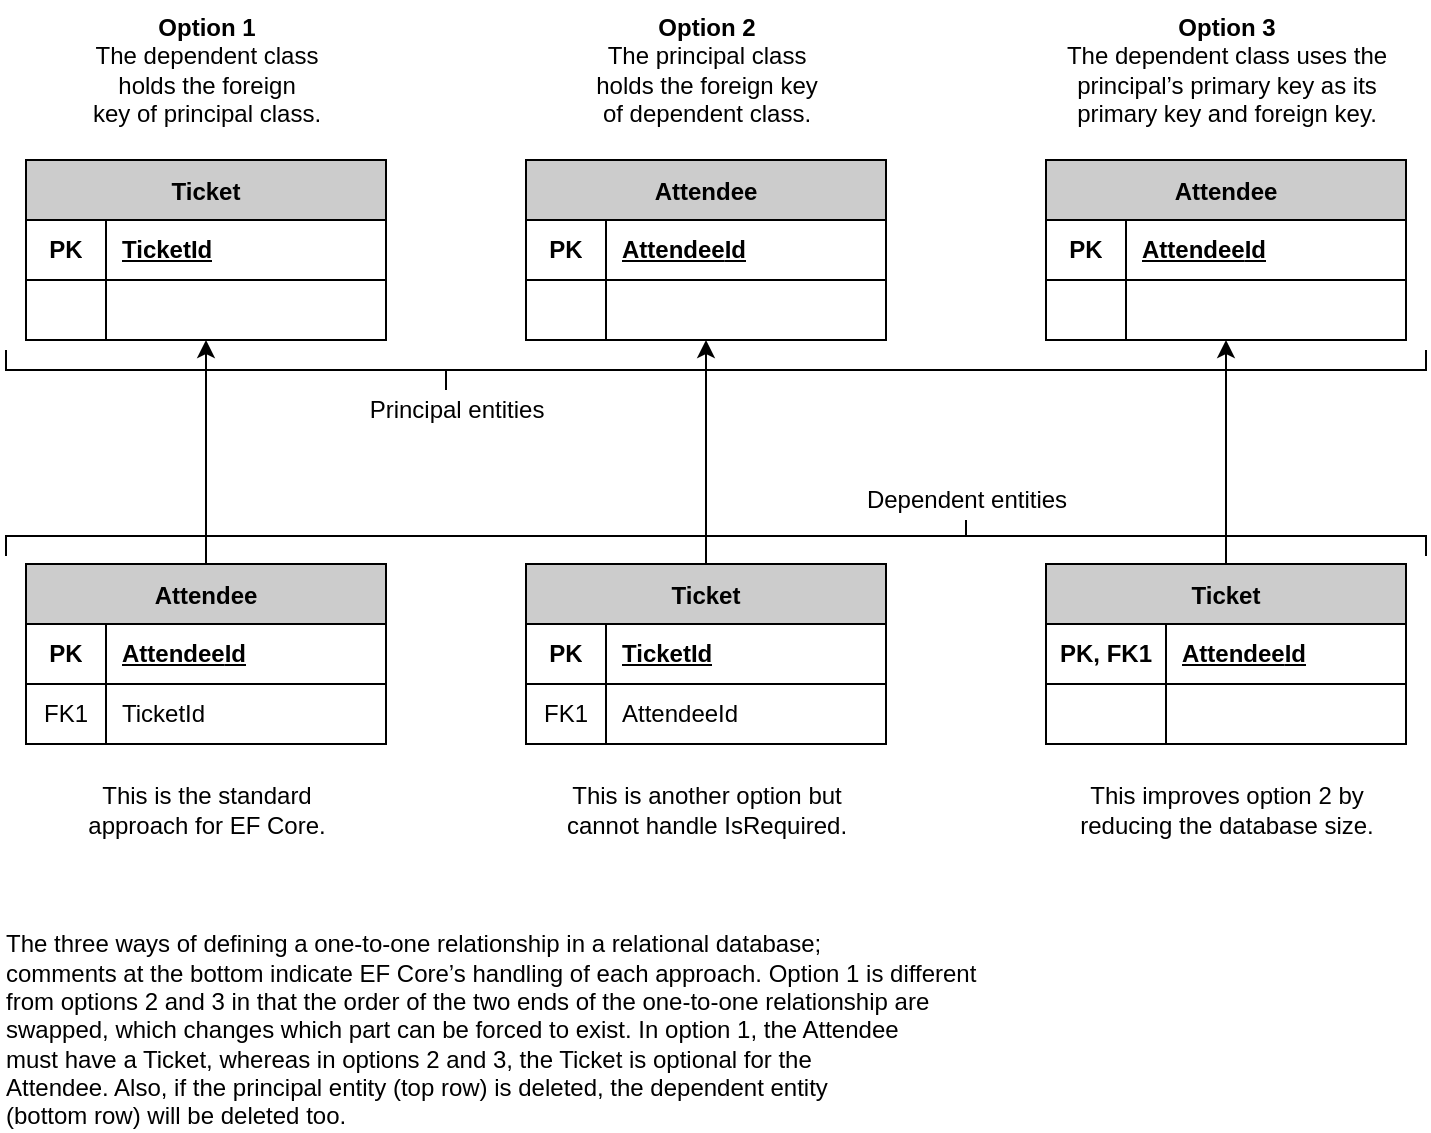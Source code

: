 <mxfile version="20.7.4" type="device"><diagram id="ahAyE9eUKxN_0jiChCt0" name="Sayfa -1"><mxGraphModel dx="3320" dy="1690" grid="1" gridSize="10" guides="1" tooltips="1" connect="1" arrows="1" fold="1" page="1" pageScale="1" pageWidth="827" pageHeight="1169" math="0" shadow="0"><root><mxCell id="0"/><mxCell id="1" parent="0"/><mxCell id="9-SXp93QuLBtjhOWdjJd-34" value="&lt;b&gt;Option 1&lt;/b&gt;&lt;br&gt;The dependent class&lt;br&gt;holds the foreign&lt;br&gt;key of principal class." style="text;html=1;align=center;verticalAlign=middle;resizable=0;points=[];autosize=1;strokeColor=none;fillColor=none;" parent="1" vertex="1"><mxGeometry x="50" y="56" width="140" height="70" as="geometry"/></mxCell><mxCell id="9-SXp93QuLBtjhOWdjJd-35" value="&lt;b&gt;Option 2&lt;/b&gt;&lt;br&gt;The principal class&lt;br&gt;holds the foreign key&lt;br&gt;of dependent class." style="text;html=1;align=center;verticalAlign=middle;resizable=0;points=[];autosize=1;strokeColor=none;fillColor=none;" parent="1" vertex="1"><mxGeometry x="305" y="56" width="130" height="70" as="geometry"/></mxCell><mxCell id="9-SXp93QuLBtjhOWdjJd-36" value="&lt;b&gt;Option 3&lt;/b&gt;&lt;br&gt;The dependent class uses the&lt;br&gt;principal’s primary key as its&lt;br&gt;primary key and foreign key." style="text;html=1;align=center;verticalAlign=middle;resizable=0;points=[];autosize=1;strokeColor=none;fillColor=none;" parent="1" vertex="1"><mxGeometry x="540" y="56" width="180" height="70" as="geometry"/></mxCell><mxCell id="pKT9n7SHXGeJ-BD1lXIy-1" value="Ticket" style="shape=table;startSize=30;container=1;collapsible=0;childLayout=tableLayout;fixedRows=1;rowLines=0;fontStyle=1;fillColor=#CCCCCC;" parent="1" vertex="1"><mxGeometry x="30" y="136" width="180" height="90" as="geometry"/></mxCell><mxCell id="pKT9n7SHXGeJ-BD1lXIy-2" value="" style="shape=tableRow;horizontal=0;startSize=0;swimlaneHead=0;swimlaneBody=0;top=0;left=0;bottom=0;right=0;collapsible=0;dropTarget=0;fillColor=none;points=[[0,0.5],[1,0.5]];portConstraint=eastwest;" parent="pKT9n7SHXGeJ-BD1lXIy-1" vertex="1"><mxGeometry y="30" width="180" height="30" as="geometry"/></mxCell><mxCell id="pKT9n7SHXGeJ-BD1lXIy-3" value="PK" style="shape=partialRectangle;html=1;whiteSpace=wrap;connectable=0;fillColor=none;top=0;left=0;bottom=1;right=0;overflow=hidden;pointerEvents=1;strokeColor=default;fontStyle=1" parent="pKT9n7SHXGeJ-BD1lXIy-2" vertex="1"><mxGeometry width="40" height="30" as="geometry"><mxRectangle width="40" height="30" as="alternateBounds"/></mxGeometry></mxCell><mxCell id="pKT9n7SHXGeJ-BD1lXIy-4" value="TicketId" style="shape=partialRectangle;connectable=0;fillColor=none;top=0;left=0;bottom=1;right=0;align=left;spacingLeft=6;overflow=hidden;strokeColor=default;perimeterSpacing=0;shadow=0;labelBorderColor=none;whiteSpace=wrap;html=1;labelBackgroundColor=none;fontStyle=5" parent="pKT9n7SHXGeJ-BD1lXIy-2" vertex="1"><mxGeometry x="40" width="140" height="30" as="geometry"><mxRectangle width="140" height="30" as="alternateBounds"/></mxGeometry></mxCell><mxCell id="pKT9n7SHXGeJ-BD1lXIy-5" style="shape=tableRow;horizontal=0;startSize=0;swimlaneHead=0;swimlaneBody=0;top=0;left=0;bottom=0;right=0;collapsible=0;dropTarget=0;fillColor=none;points=[[0,0.5],[1,0.5]];portConstraint=eastwest;" parent="pKT9n7SHXGeJ-BD1lXIy-1" vertex="1"><mxGeometry y="60" width="180" height="30" as="geometry"/></mxCell><mxCell id="pKT9n7SHXGeJ-BD1lXIy-6" style="shape=partialRectangle;html=1;whiteSpace=wrap;connectable=0;fillColor=none;top=0;left=0;bottom=0;right=0;overflow=hidden;" parent="pKT9n7SHXGeJ-BD1lXIy-5" vertex="1"><mxGeometry width="40" height="30" as="geometry"><mxRectangle width="40" height="30" as="alternateBounds"/></mxGeometry></mxCell><mxCell id="pKT9n7SHXGeJ-BD1lXIy-7" value="" style="shape=partialRectangle;html=1;whiteSpace=wrap;connectable=0;fillColor=none;top=0;left=0;bottom=0;right=0;align=left;spacingLeft=6;overflow=hidden;" parent="pKT9n7SHXGeJ-BD1lXIy-5" vertex="1"><mxGeometry x="40" width="140" height="30" as="geometry"><mxRectangle width="140" height="30" as="alternateBounds"/></mxGeometry></mxCell><mxCell id="pKT9n7SHXGeJ-BD1lXIy-14" value="Attendee" style="shape=table;startSize=30;container=1;collapsible=0;childLayout=tableLayout;fixedRows=1;rowLines=0;fontStyle=1;fillColor=#CCCCCC;" parent="1" vertex="1"><mxGeometry x="280" y="136" width="180" height="90" as="geometry"/></mxCell><mxCell id="pKT9n7SHXGeJ-BD1lXIy-15" value="" style="shape=tableRow;horizontal=0;startSize=0;swimlaneHead=0;swimlaneBody=0;top=0;left=0;bottom=0;right=0;collapsible=0;dropTarget=0;fillColor=none;points=[[0,0.5],[1,0.5]];portConstraint=eastwest;" parent="pKT9n7SHXGeJ-BD1lXIy-14" vertex="1"><mxGeometry y="30" width="180" height="30" as="geometry"/></mxCell><mxCell id="pKT9n7SHXGeJ-BD1lXIy-16" value="PK" style="shape=partialRectangle;html=1;whiteSpace=wrap;connectable=0;fillColor=none;top=0;left=0;bottom=1;right=0;overflow=hidden;pointerEvents=1;strokeColor=default;fontStyle=1" parent="pKT9n7SHXGeJ-BD1lXIy-15" vertex="1"><mxGeometry width="40" height="30" as="geometry"><mxRectangle width="40" height="30" as="alternateBounds"/></mxGeometry></mxCell><mxCell id="pKT9n7SHXGeJ-BD1lXIy-17" value="&lt;span style=&quot;text-align: center;&quot;&gt;Attendee&lt;/span&gt;Id" style="shape=partialRectangle;connectable=0;fillColor=none;top=0;left=0;bottom=1;right=0;align=left;spacingLeft=6;overflow=hidden;strokeColor=default;perimeterSpacing=0;shadow=0;labelBorderColor=none;whiteSpace=wrap;html=1;labelBackgroundColor=none;fontStyle=5" parent="pKT9n7SHXGeJ-BD1lXIy-15" vertex="1"><mxGeometry x="40" width="140" height="30" as="geometry"><mxRectangle width="140" height="30" as="alternateBounds"/></mxGeometry></mxCell><mxCell id="pKT9n7SHXGeJ-BD1lXIy-18" style="shape=tableRow;horizontal=0;startSize=0;swimlaneHead=0;swimlaneBody=0;top=0;left=0;bottom=0;right=0;collapsible=0;dropTarget=0;fillColor=none;points=[[0,0.5],[1,0.5]];portConstraint=eastwest;" parent="pKT9n7SHXGeJ-BD1lXIy-14" vertex="1"><mxGeometry y="60" width="180" height="30" as="geometry"/></mxCell><mxCell id="pKT9n7SHXGeJ-BD1lXIy-19" style="shape=partialRectangle;html=1;whiteSpace=wrap;connectable=0;fillColor=none;top=0;left=0;bottom=0;right=0;overflow=hidden;" parent="pKT9n7SHXGeJ-BD1lXIy-18" vertex="1"><mxGeometry width="40" height="30" as="geometry"><mxRectangle width="40" height="30" as="alternateBounds"/></mxGeometry></mxCell><mxCell id="pKT9n7SHXGeJ-BD1lXIy-20" value="" style="shape=partialRectangle;html=1;whiteSpace=wrap;connectable=0;fillColor=none;top=0;left=0;bottom=0;right=0;align=left;spacingLeft=6;overflow=hidden;" parent="pKT9n7SHXGeJ-BD1lXIy-18" vertex="1"><mxGeometry x="40" width="140" height="30" as="geometry"><mxRectangle width="140" height="30" as="alternateBounds"/></mxGeometry></mxCell><mxCell id="pKT9n7SHXGeJ-BD1lXIy-21" value="Attendee" style="shape=table;startSize=30;container=1;collapsible=0;childLayout=tableLayout;fixedRows=1;rowLines=0;fontStyle=1;fillColor=#CCCCCC;" parent="1" vertex="1"><mxGeometry x="540" y="136" width="180" height="90" as="geometry"/></mxCell><mxCell id="pKT9n7SHXGeJ-BD1lXIy-22" value="" style="shape=tableRow;horizontal=0;startSize=0;swimlaneHead=0;swimlaneBody=0;top=0;left=0;bottom=0;right=0;collapsible=0;dropTarget=0;fillColor=none;points=[[0,0.5],[1,0.5]];portConstraint=eastwest;" parent="pKT9n7SHXGeJ-BD1lXIy-21" vertex="1"><mxGeometry y="30" width="180" height="30" as="geometry"/></mxCell><mxCell id="pKT9n7SHXGeJ-BD1lXIy-23" value="PK" style="shape=partialRectangle;html=1;whiteSpace=wrap;connectable=0;fillColor=none;top=0;left=0;bottom=1;right=0;overflow=hidden;pointerEvents=1;strokeColor=default;fontStyle=1" parent="pKT9n7SHXGeJ-BD1lXIy-22" vertex="1"><mxGeometry width="40" height="30" as="geometry"><mxRectangle width="40" height="30" as="alternateBounds"/></mxGeometry></mxCell><mxCell id="pKT9n7SHXGeJ-BD1lXIy-24" value="&lt;span style=&quot;text-align: center;&quot;&gt;Attendee&lt;/span&gt;Id" style="shape=partialRectangle;connectable=0;fillColor=none;top=0;left=0;bottom=1;right=0;align=left;spacingLeft=6;overflow=hidden;strokeColor=default;perimeterSpacing=0;shadow=0;labelBorderColor=none;whiteSpace=wrap;html=1;labelBackgroundColor=none;fontStyle=5" parent="pKT9n7SHXGeJ-BD1lXIy-22" vertex="1"><mxGeometry x="40" width="140" height="30" as="geometry"><mxRectangle width="140" height="30" as="alternateBounds"/></mxGeometry></mxCell><mxCell id="pKT9n7SHXGeJ-BD1lXIy-25" style="shape=tableRow;horizontal=0;startSize=0;swimlaneHead=0;swimlaneBody=0;top=0;left=0;bottom=0;right=0;collapsible=0;dropTarget=0;fillColor=none;points=[[0,0.5],[1,0.5]];portConstraint=eastwest;" parent="pKT9n7SHXGeJ-BD1lXIy-21" vertex="1"><mxGeometry y="60" width="180" height="30" as="geometry"/></mxCell><mxCell id="pKT9n7SHXGeJ-BD1lXIy-26" style="shape=partialRectangle;html=1;whiteSpace=wrap;connectable=0;fillColor=none;top=0;left=0;bottom=0;right=0;overflow=hidden;" parent="pKT9n7SHXGeJ-BD1lXIy-25" vertex="1"><mxGeometry width="40" height="30" as="geometry"><mxRectangle width="40" height="30" as="alternateBounds"/></mxGeometry></mxCell><mxCell id="pKT9n7SHXGeJ-BD1lXIy-27" value="" style="shape=partialRectangle;html=1;whiteSpace=wrap;connectable=0;fillColor=none;top=0;left=0;bottom=0;right=0;align=left;spacingLeft=6;overflow=hidden;" parent="pKT9n7SHXGeJ-BD1lXIy-25" vertex="1"><mxGeometry x="40" width="140" height="30" as="geometry"><mxRectangle width="140" height="30" as="alternateBounds"/></mxGeometry></mxCell><mxCell id="pKT9n7SHXGeJ-BD1lXIy-35" value="Attendee" style="shape=table;startSize=30;container=1;collapsible=0;childLayout=tableLayout;fixedRows=1;rowLines=0;fontStyle=1;fillColor=#CCCCCC;" parent="1" vertex="1"><mxGeometry x="30" y="338" width="180" height="90" as="geometry"/></mxCell><mxCell id="pKT9n7SHXGeJ-BD1lXIy-36" value="" style="shape=tableRow;horizontal=0;startSize=0;swimlaneHead=0;swimlaneBody=0;top=0;left=0;bottom=0;right=0;collapsible=0;dropTarget=0;fillColor=none;points=[[0,0.5],[1,0.5]];portConstraint=eastwest;" parent="pKT9n7SHXGeJ-BD1lXIy-35" vertex="1"><mxGeometry y="30" width="180" height="30" as="geometry"/></mxCell><mxCell id="pKT9n7SHXGeJ-BD1lXIy-37" value="PK" style="shape=partialRectangle;html=1;whiteSpace=wrap;connectable=0;fillColor=none;top=0;left=0;bottom=1;right=0;overflow=hidden;pointerEvents=1;strokeColor=default;fontStyle=1" parent="pKT9n7SHXGeJ-BD1lXIy-36" vertex="1"><mxGeometry width="40" height="30" as="geometry"><mxRectangle width="40" height="30" as="alternateBounds"/></mxGeometry></mxCell><mxCell id="pKT9n7SHXGeJ-BD1lXIy-38" value="&lt;span style=&quot;text-align: center;&quot;&gt;Attendee&lt;/span&gt;Id" style="shape=partialRectangle;connectable=0;fillColor=none;top=0;left=0;bottom=1;right=0;align=left;spacingLeft=6;overflow=hidden;strokeColor=default;perimeterSpacing=0;shadow=0;labelBorderColor=none;whiteSpace=wrap;html=1;labelBackgroundColor=none;fontStyle=5" parent="pKT9n7SHXGeJ-BD1lXIy-36" vertex="1"><mxGeometry x="40" width="140" height="30" as="geometry"><mxRectangle width="140" height="30" as="alternateBounds"/></mxGeometry></mxCell><mxCell id="pKT9n7SHXGeJ-BD1lXIy-39" style="shape=tableRow;horizontal=0;startSize=0;swimlaneHead=0;swimlaneBody=0;top=0;left=0;bottom=0;right=0;collapsible=0;dropTarget=0;fillColor=none;points=[[0,0.5],[1,0.5]];portConstraint=eastwest;" parent="pKT9n7SHXGeJ-BD1lXIy-35" vertex="1"><mxGeometry y="60" width="180" height="30" as="geometry"/></mxCell><mxCell id="pKT9n7SHXGeJ-BD1lXIy-40" value="FK1" style="shape=partialRectangle;html=1;whiteSpace=wrap;connectable=0;fillColor=none;top=0;left=0;bottom=0;right=0;overflow=hidden;" parent="pKT9n7SHXGeJ-BD1lXIy-39" vertex="1"><mxGeometry width="40" height="30" as="geometry"><mxRectangle width="40" height="30" as="alternateBounds"/></mxGeometry></mxCell><mxCell id="pKT9n7SHXGeJ-BD1lXIy-41" value="TicketId" style="shape=partialRectangle;html=1;whiteSpace=wrap;connectable=0;fillColor=none;top=0;left=0;bottom=0;right=0;align=left;spacingLeft=6;overflow=hidden;" parent="pKT9n7SHXGeJ-BD1lXIy-39" vertex="1"><mxGeometry x="40" width="140" height="30" as="geometry"><mxRectangle width="140" height="30" as="alternateBounds"/></mxGeometry></mxCell><mxCell id="pKT9n7SHXGeJ-BD1lXIy-42" value="Ticket" style="shape=table;startSize=30;container=1;collapsible=0;childLayout=tableLayout;fixedRows=1;rowLines=0;fontStyle=1;fillColor=#CCCCCC;" parent="1" vertex="1"><mxGeometry x="280" y="338" width="180" height="90" as="geometry"/></mxCell><mxCell id="pKT9n7SHXGeJ-BD1lXIy-43" value="" style="shape=tableRow;horizontal=0;startSize=0;swimlaneHead=0;swimlaneBody=0;top=0;left=0;bottom=0;right=0;collapsible=0;dropTarget=0;fillColor=none;points=[[0,0.5],[1,0.5]];portConstraint=eastwest;" parent="pKT9n7SHXGeJ-BD1lXIy-42" vertex="1"><mxGeometry y="30" width="180" height="30" as="geometry"/></mxCell><mxCell id="pKT9n7SHXGeJ-BD1lXIy-44" value="PK" style="shape=partialRectangle;html=1;whiteSpace=wrap;connectable=0;fillColor=none;top=0;left=0;bottom=1;right=0;overflow=hidden;pointerEvents=1;strokeColor=default;fontStyle=1" parent="pKT9n7SHXGeJ-BD1lXIy-43" vertex="1"><mxGeometry width="40" height="30" as="geometry"><mxRectangle width="40" height="30" as="alternateBounds"/></mxGeometry></mxCell><mxCell id="pKT9n7SHXGeJ-BD1lXIy-45" value="TicketId" style="shape=partialRectangle;connectable=0;fillColor=none;top=0;left=0;bottom=1;right=0;align=left;spacingLeft=6;overflow=hidden;strokeColor=default;perimeterSpacing=0;shadow=0;labelBorderColor=none;whiteSpace=wrap;html=1;labelBackgroundColor=none;fontStyle=5" parent="pKT9n7SHXGeJ-BD1lXIy-43" vertex="1"><mxGeometry x="40" width="140" height="30" as="geometry"><mxRectangle width="140" height="30" as="alternateBounds"/></mxGeometry></mxCell><mxCell id="pKT9n7SHXGeJ-BD1lXIy-46" style="shape=tableRow;horizontal=0;startSize=0;swimlaneHead=0;swimlaneBody=0;top=0;left=0;bottom=0;right=0;collapsible=0;dropTarget=0;fillColor=none;points=[[0,0.5],[1,0.5]];portConstraint=eastwest;" parent="pKT9n7SHXGeJ-BD1lXIy-42" vertex="1"><mxGeometry y="60" width="180" height="30" as="geometry"/></mxCell><mxCell id="pKT9n7SHXGeJ-BD1lXIy-47" value="FK1" style="shape=partialRectangle;html=1;whiteSpace=wrap;connectable=0;fillColor=none;top=0;left=0;bottom=0;right=0;overflow=hidden;" parent="pKT9n7SHXGeJ-BD1lXIy-46" vertex="1"><mxGeometry width="40" height="30" as="geometry"><mxRectangle width="40" height="30" as="alternateBounds"/></mxGeometry></mxCell><mxCell id="pKT9n7SHXGeJ-BD1lXIy-48" value="AttendeeId" style="shape=partialRectangle;html=1;whiteSpace=wrap;connectable=0;fillColor=none;top=0;left=0;bottom=0;right=0;align=left;spacingLeft=6;overflow=hidden;" parent="pKT9n7SHXGeJ-BD1lXIy-46" vertex="1"><mxGeometry x="40" width="140" height="30" as="geometry"><mxRectangle width="140" height="30" as="alternateBounds"/></mxGeometry></mxCell><mxCell id="pKT9n7SHXGeJ-BD1lXIy-49" value="Ticket" style="shape=table;startSize=30;container=1;collapsible=0;childLayout=tableLayout;fixedRows=1;rowLines=0;fontStyle=1;fillColor=#CCCCCC;" parent="1" vertex="1"><mxGeometry x="540" y="338" width="180" height="90" as="geometry"/></mxCell><mxCell id="pKT9n7SHXGeJ-BD1lXIy-50" value="" style="shape=tableRow;horizontal=0;startSize=0;swimlaneHead=0;swimlaneBody=0;top=0;left=0;bottom=0;right=0;collapsible=0;dropTarget=0;fillColor=none;points=[[0,0.5],[1,0.5]];portConstraint=eastwest;" parent="pKT9n7SHXGeJ-BD1lXIy-49" vertex="1"><mxGeometry y="30" width="180" height="30" as="geometry"/></mxCell><mxCell id="pKT9n7SHXGeJ-BD1lXIy-51" value="PK, FK1" style="shape=partialRectangle;html=1;whiteSpace=wrap;connectable=0;fillColor=none;top=0;left=0;bottom=1;right=0;overflow=hidden;pointerEvents=1;strokeColor=default;fontStyle=1" parent="pKT9n7SHXGeJ-BD1lXIy-50" vertex="1"><mxGeometry width="60" height="30" as="geometry"><mxRectangle width="60" height="30" as="alternateBounds"/></mxGeometry></mxCell><mxCell id="pKT9n7SHXGeJ-BD1lXIy-52" value="&lt;span style=&quot;text-align: center;&quot;&gt;Attendee&lt;/span&gt;Id" style="shape=partialRectangle;connectable=0;fillColor=none;top=0;left=0;bottom=1;right=0;align=left;spacingLeft=6;overflow=hidden;strokeColor=default;perimeterSpacing=0;shadow=0;labelBorderColor=none;whiteSpace=wrap;html=1;labelBackgroundColor=none;fontStyle=5" parent="pKT9n7SHXGeJ-BD1lXIy-50" vertex="1"><mxGeometry x="60" width="120" height="30" as="geometry"><mxRectangle width="120" height="30" as="alternateBounds"/></mxGeometry></mxCell><mxCell id="pKT9n7SHXGeJ-BD1lXIy-53" style="shape=tableRow;horizontal=0;startSize=0;swimlaneHead=0;swimlaneBody=0;top=0;left=0;bottom=0;right=0;collapsible=0;dropTarget=0;fillColor=none;points=[[0,0.5],[1,0.5]];portConstraint=eastwest;" parent="pKT9n7SHXGeJ-BD1lXIy-49" vertex="1"><mxGeometry y="60" width="180" height="30" as="geometry"/></mxCell><mxCell id="pKT9n7SHXGeJ-BD1lXIy-54" value="" style="shape=partialRectangle;html=1;whiteSpace=wrap;connectable=0;fillColor=none;top=0;left=0;bottom=0;right=0;overflow=hidden;" parent="pKT9n7SHXGeJ-BD1lXIy-53" vertex="1"><mxGeometry width="60" height="30" as="geometry"><mxRectangle width="60" height="30" as="alternateBounds"/></mxGeometry></mxCell><mxCell id="pKT9n7SHXGeJ-BD1lXIy-55" value="" style="shape=partialRectangle;html=1;whiteSpace=wrap;connectable=0;fillColor=none;top=0;left=0;bottom=0;right=0;align=left;spacingLeft=6;overflow=hidden;" parent="pKT9n7SHXGeJ-BD1lXIy-53" vertex="1"><mxGeometry x="60" width="120" height="30" as="geometry"><mxRectangle width="120" height="30" as="alternateBounds"/></mxGeometry></mxCell><mxCell id="pKT9n7SHXGeJ-BD1lXIy-56" value="" style="endArrow=classic;html=1;rounded=0;" parent="1" source="pKT9n7SHXGeJ-BD1lXIy-35" target="pKT9n7SHXGeJ-BD1lXIy-1" edge="1"><mxGeometry width="50" height="50" relative="1" as="geometry"><mxPoint x="160" y="346" as="sourcePoint"/><mxPoint x="210" y="296" as="targetPoint"/></mxGeometry></mxCell><mxCell id="pKT9n7SHXGeJ-BD1lXIy-57" value="" style="endArrow=classic;html=1;rounded=0;" parent="1" source="pKT9n7SHXGeJ-BD1lXIy-42" target="pKT9n7SHXGeJ-BD1lXIy-14" edge="1"><mxGeometry width="50" height="50" relative="1" as="geometry"><mxPoint x="130" y="348" as="sourcePoint"/><mxPoint x="130" y="236" as="targetPoint"/></mxGeometry></mxCell><mxCell id="pKT9n7SHXGeJ-BD1lXIy-58" value="" style="endArrow=classic;html=1;rounded=0;" parent="1" source="pKT9n7SHXGeJ-BD1lXIy-49" target="pKT9n7SHXGeJ-BD1lXIy-21" edge="1"><mxGeometry width="50" height="50" relative="1" as="geometry"><mxPoint x="380" y="348" as="sourcePoint"/><mxPoint x="380" y="236" as="targetPoint"/></mxGeometry></mxCell><mxCell id="pKT9n7SHXGeJ-BD1lXIy-59" value="" style="endArrow=none;html=1;rounded=0;" parent="1" edge="1"><mxGeometry width="50" height="50" relative="1" as="geometry"><mxPoint x="20" y="231" as="sourcePoint"/><mxPoint x="730" y="231" as="targetPoint"/><Array as="points"><mxPoint x="20" y="241"/><mxPoint x="730" y="241"/></Array></mxGeometry></mxCell><mxCell id="pKT9n7SHXGeJ-BD1lXIy-60" value="" style="endArrow=none;html=1;rounded=0;" parent="1" edge="1"><mxGeometry width="50" height="50" relative="1" as="geometry"><mxPoint x="240" y="251" as="sourcePoint"/><mxPoint x="240" y="241" as="targetPoint"/></mxGeometry></mxCell><mxCell id="pKT9n7SHXGeJ-BD1lXIy-61" value="Principal entities" style="text;html=1;align=center;verticalAlign=middle;resizable=0;points=[];autosize=1;strokeColor=none;fillColor=none;" parent="1" vertex="1"><mxGeometry x="190" y="246" width="110" height="30" as="geometry"/></mxCell><mxCell id="pKT9n7SHXGeJ-BD1lXIy-62" value="" style="endArrow=none;html=1;rounded=0;" parent="1" edge="1"><mxGeometry width="50" height="50" relative="1" as="geometry"><mxPoint x="20" y="334" as="sourcePoint"/><mxPoint x="730" y="334" as="targetPoint"/><Array as="points"><mxPoint x="20" y="324"/><mxPoint x="730" y="324"/></Array></mxGeometry></mxCell><mxCell id="pKT9n7SHXGeJ-BD1lXIy-64" value="" style="endArrow=none;html=1;rounded=0;" parent="1" edge="1"><mxGeometry width="50" height="50" relative="1" as="geometry"><mxPoint x="500" y="324" as="sourcePoint"/><mxPoint x="500" y="316" as="targetPoint"/></mxGeometry></mxCell><mxCell id="pKT9n7SHXGeJ-BD1lXIy-65" value="Dependent entities" style="text;html=1;align=center;verticalAlign=middle;resizable=0;points=[];autosize=1;strokeColor=none;fillColor=none;" parent="1" vertex="1"><mxGeometry x="440" y="291" width="120" height="30" as="geometry"/></mxCell><mxCell id="pKT9n7SHXGeJ-BD1lXIy-66" value="This is the standard&#10;approach for EF Core." style="text;html=1;align=center;verticalAlign=middle;resizable=0;points=[];autosize=1;strokeColor=none;fillColor=none;" parent="1" vertex="1"><mxGeometry x="50" y="441" width="140" height="40" as="geometry"/></mxCell><mxCell id="pKT9n7SHXGeJ-BD1lXIy-67" value="This is another option but&#10;cannot handle IsRequired." style="text;html=1;align=center;verticalAlign=middle;resizable=0;points=[];autosize=1;strokeColor=none;fillColor=none;" parent="1" vertex="1"><mxGeometry x="290" y="441" width="160" height="40" as="geometry"/></mxCell><mxCell id="pKT9n7SHXGeJ-BD1lXIy-68" value="&lt;div&gt;This improves option 2 by&lt;/div&gt;&lt;div&gt;reducing the database size.&lt;/div&gt;" style="text;html=1;align=center;verticalAlign=middle;resizable=0;points=[];autosize=1;strokeColor=none;fillColor=none;" parent="1" vertex="1"><mxGeometry x="545" y="441" width="170" height="40" as="geometry"/></mxCell><mxCell id="pKT9n7SHXGeJ-BD1lXIy-70" value="The three ways of defining a one-to-one relationship in a relational database;&#10;comments at the bottom indicate EF Core’s handling of each approach. Option 1 is different&#10;from options 2 and 3 in that the order of the two ends of the one-to-one relationship are&#10;swapped, which changes which part can be forced to exist. In option 1, the Attendee&#10;must have a Ticket, whereas in options 2 and 3, the Ticket is optional for the&#10;Attendee. Also, if the principal entity (top row) is deleted, the dependent entity&#10;(bottom row) will be deleted too." style="text;html=1;strokeColor=none;fillColor=none;align=left;verticalAlign=middle;whiteSpace=wrap;rounded=0;" parent="1" vertex="1"><mxGeometry x="17.5" y="556" width="705" height="30" as="geometry"/></mxCell></root></mxGraphModel></diagram></mxfile>